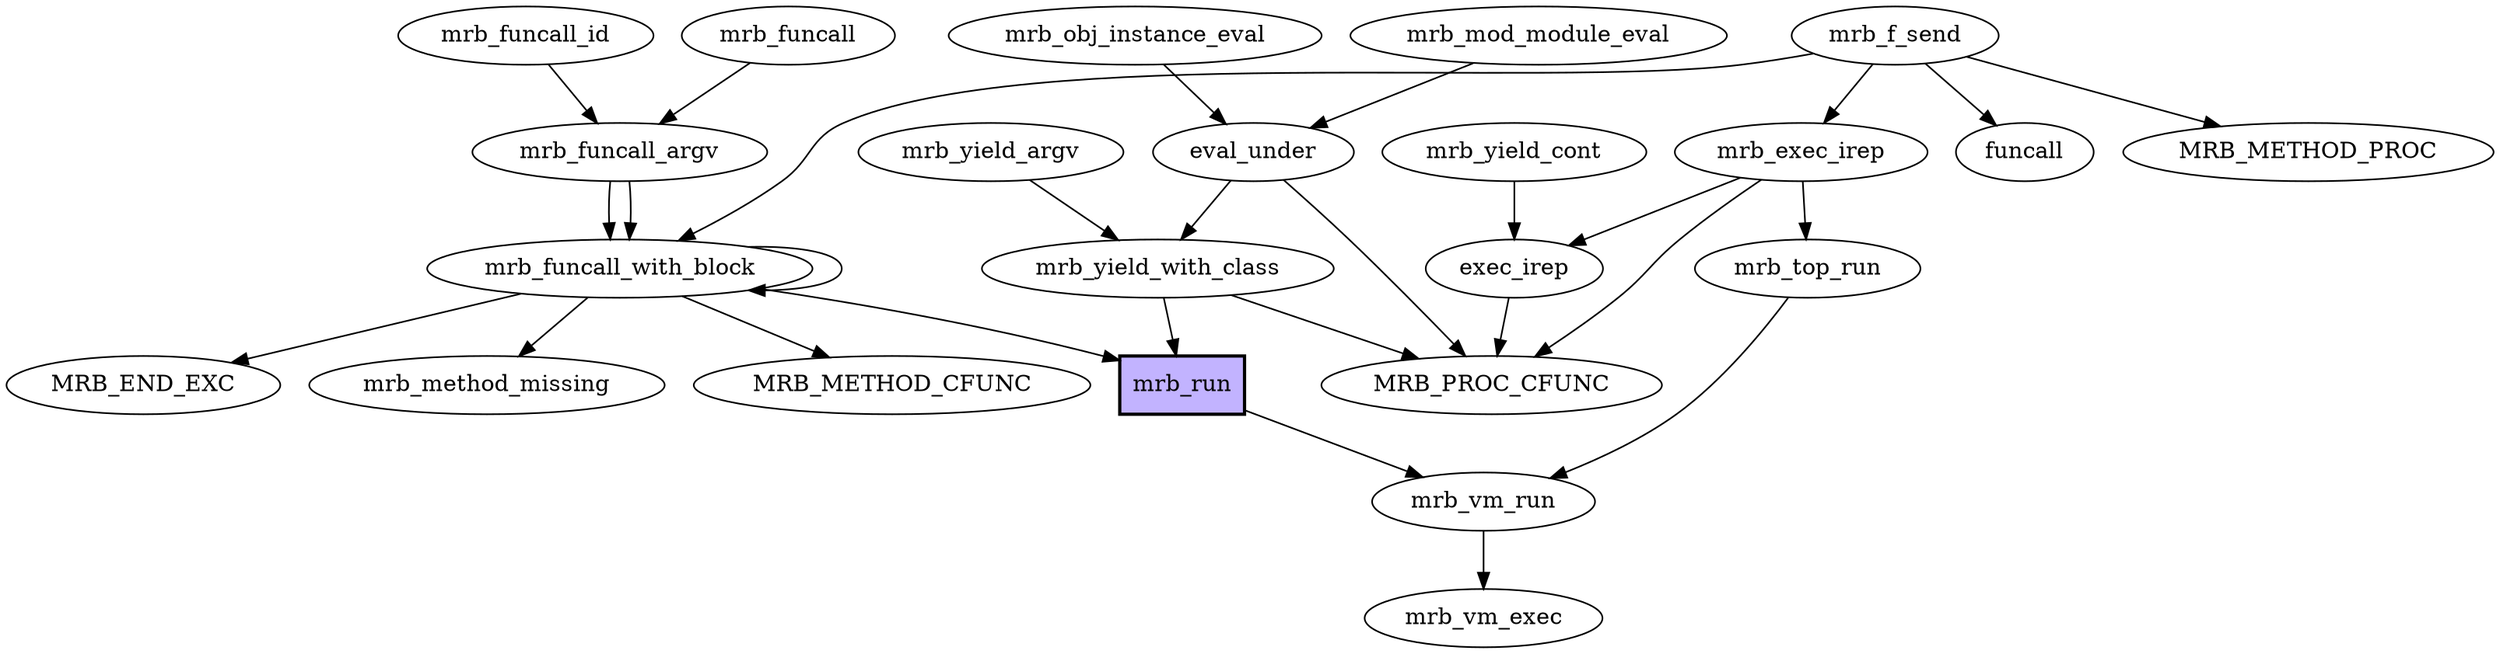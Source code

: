 digraph{
	mrb_run [
		label="mrb_run",
		shape = "box",
		style = "bold,filled",
		fillcolor=".7 .3 1.0"
	];
	"mrb_funcall" -> "mrb_funcall_argv"
	"mrb_funcall_id" -> "mrb_funcall_argv"
	"mrb_funcall_argv" -> "mrb_funcall_with_block"
	"mrb_funcall_with_block" -> "mrb_funcall_with_block"
	"mrb_funcall_with_block" -> "MRB_END_EXC"
	"mrb_funcall_with_block" -> "mrb_method_missing"
	"mrb_funcall_with_block" -> "MRB_METHOD_CFUNC"
	"mrb_funcall_with_block" -> "mrb_run"
	"mrb_f_send" -> "mrb_funcall_with_block"
	"mrb_f_send" -> "funcall"
	"mrb_f_send" -> "MRB_METHOD_PROC"
	"mrb_f_send" -> "mrb_exec_irep"
	"mrb_funcall_argv" -> "mrb_funcall_with_block"
	"exec_irep" -> "MRB_PROC_CFUNC"
	"mrb_exec_irep" -> "exec_irep"
	"mrb_exec_irep" -> "MRB_PROC_CFUNC"
	"mrb_exec_irep" -> "mrb_top_run"
	"eval_under" -> "mrb_yield_with_class"
	"eval_under" -> "MRB_PROC_CFUNC"
	"mrb_mod_module_eval" -> "eval_under"
	"mrb_obj_instance_eval" -> "eval_under"
	"mrb_yield_with_class" -> "MRB_PROC_CFUNC"
	"mrb_yield_with_class" -> "mrb_run"
  "mrb_yield_argv" -> "mrb_yield_with_class"
	"mrb_yield_cont" -> "exec_irep"
	"mrb_vm_run" -> "mrb_vm_exec"
	mrb_run -> "mrb_vm_run"
	"mrb_top_run" -> "mrb_vm_run"
}
